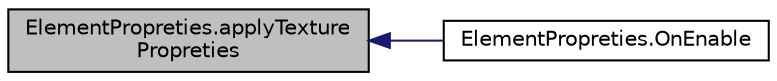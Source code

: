 digraph "ElementPropreties.applyTexturePropreties"
{
  edge [fontname="Helvetica",fontsize="10",labelfontname="Helvetica",labelfontsize="10"];
  node [fontname="Helvetica",fontsize="10",shape=record];
  rankdir="LR";
  Node3 [label="ElementPropreties.applyTexture\lPropreties",height=0.2,width=0.4,color="black", fillcolor="grey75", style="filled", fontcolor="black"];
  Node3 -> Node4 [dir="back",color="midnightblue",fontsize="10",style="solid",fontname="Helvetica"];
  Node4 [label="ElementPropreties.OnEnable",height=0.2,width=0.4,color="black", fillcolor="white", style="filled",URL="$class_element_propreties.html#a1cea602e8d38db305bd4a30b7cea1305"];
}
